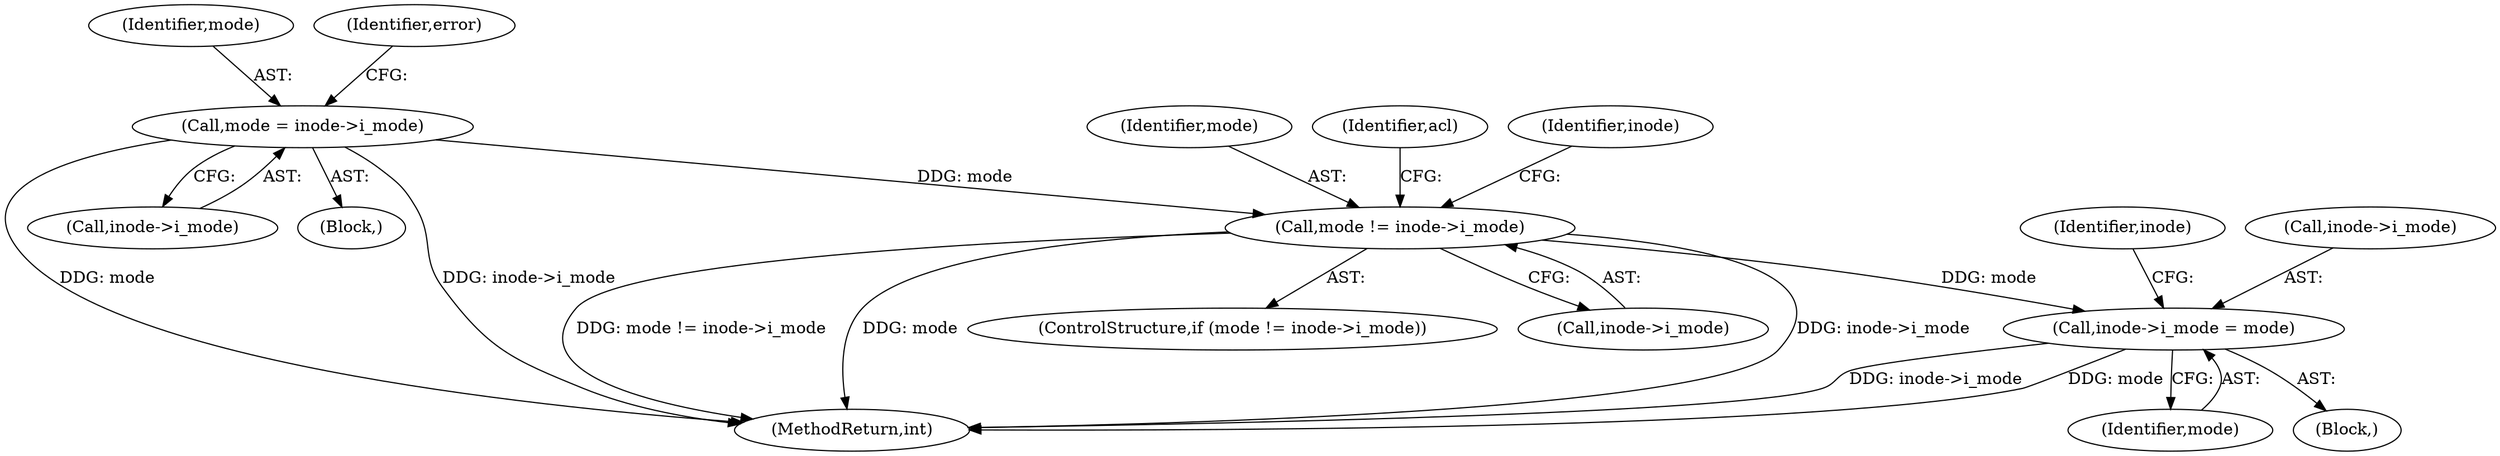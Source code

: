 digraph "1_linux_073931017b49d9458aa351605b43a7e34598caef_5@pointer" {
"1000163" [label="(Call,inode->i_mode = mode)"];
"1000157" [label="(Call,mode != inode->i_mode)"];
"1000132" [label="(Call,mode = inode->i_mode)"];
"1000159" [label="(Call,inode->i_mode)"];
"1000157" [label="(Call,mode != inode->i_mode)"];
"1000130" [label="(Block,)"];
"1000167" [label="(Identifier,mode)"];
"1000158" [label="(Identifier,mode)"];
"1000171" [label="(Identifier,acl)"];
"1000162" [label="(Block,)"];
"1000241" [label="(MethodReturn,int)"];
"1000156" [label="(ControlStructure,if (mode != inode->i_mode))"];
"1000165" [label="(Identifier,inode)"];
"1000134" [label="(Call,inode->i_mode)"];
"1000133" [label="(Identifier,mode)"];
"1000169" [label="(Identifier,inode)"];
"1000164" [label="(Call,inode->i_mode)"];
"1000132" [label="(Call,mode = inode->i_mode)"];
"1000138" [label="(Identifier,error)"];
"1000163" [label="(Call,inode->i_mode = mode)"];
"1000163" -> "1000162"  [label="AST: "];
"1000163" -> "1000167"  [label="CFG: "];
"1000164" -> "1000163"  [label="AST: "];
"1000167" -> "1000163"  [label="AST: "];
"1000169" -> "1000163"  [label="CFG: "];
"1000163" -> "1000241"  [label="DDG: inode->i_mode"];
"1000163" -> "1000241"  [label="DDG: mode"];
"1000157" -> "1000163"  [label="DDG: mode"];
"1000157" -> "1000156"  [label="AST: "];
"1000157" -> "1000159"  [label="CFG: "];
"1000158" -> "1000157"  [label="AST: "];
"1000159" -> "1000157"  [label="AST: "];
"1000165" -> "1000157"  [label="CFG: "];
"1000171" -> "1000157"  [label="CFG: "];
"1000157" -> "1000241"  [label="DDG: inode->i_mode"];
"1000157" -> "1000241"  [label="DDG: mode != inode->i_mode"];
"1000157" -> "1000241"  [label="DDG: mode"];
"1000132" -> "1000157"  [label="DDG: mode"];
"1000132" -> "1000130"  [label="AST: "];
"1000132" -> "1000134"  [label="CFG: "];
"1000133" -> "1000132"  [label="AST: "];
"1000134" -> "1000132"  [label="AST: "];
"1000138" -> "1000132"  [label="CFG: "];
"1000132" -> "1000241"  [label="DDG: inode->i_mode"];
"1000132" -> "1000241"  [label="DDG: mode"];
}
